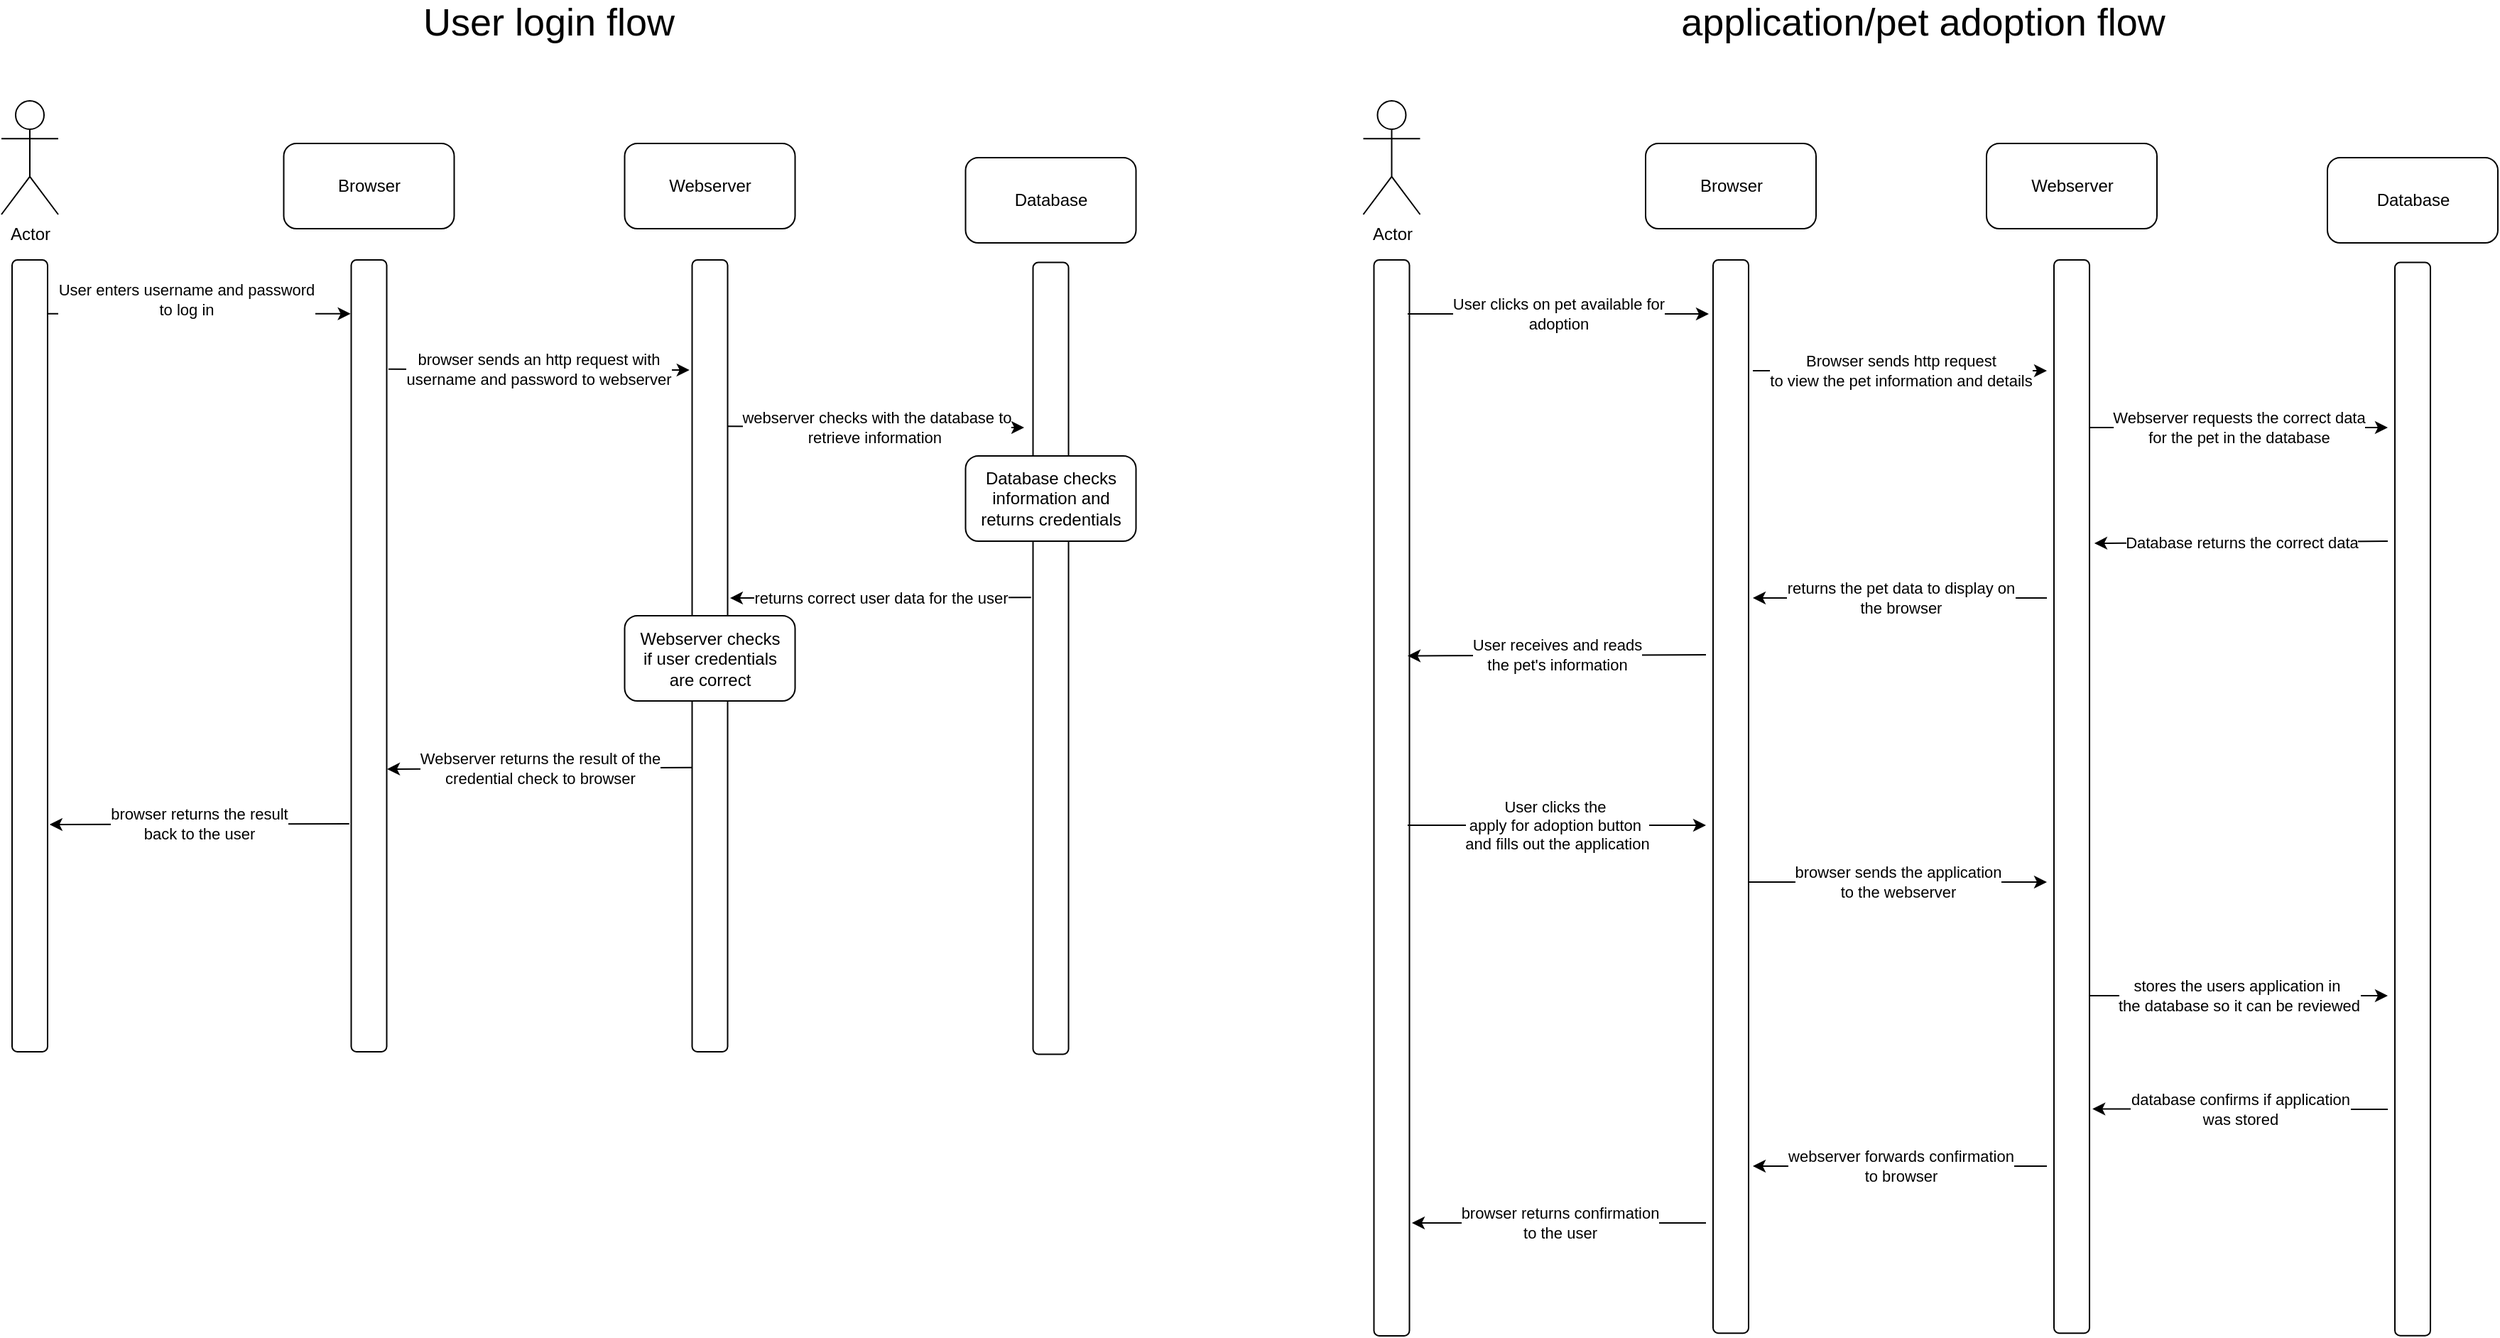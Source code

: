 <mxfile version="24.8.0">
  <diagram name="Page-1" id="l3J0M18WV1tFpXnMCoSJ">
    <mxGraphModel grid="1" page="1" gridSize="10" guides="1" tooltips="1" connect="1" arrows="1" fold="1" pageScale="1" pageWidth="850" pageHeight="1100" math="0" shadow="0">
      <root>
        <mxCell id="0" />
        <mxCell id="1" parent="0" />
        <mxCell id="ga5MY5pB4GoPFhYm-FL9-1" value="Actor" style="shape=umlActor;verticalLabelPosition=bottom;verticalAlign=top;html=1;outlineConnect=0;" vertex="1" parent="1">
          <mxGeometry x="160" y="170" width="40" height="80" as="geometry" />
        </mxCell>
        <mxCell id="ga5MY5pB4GoPFhYm-FL9-2" value="" style="rounded=1;whiteSpace=wrap;html=1;rotation=-90;" vertex="1" parent="1">
          <mxGeometry x="-98.75" y="548.25" width="557.5" height="25" as="geometry" />
        </mxCell>
        <mxCell id="ga5MY5pB4GoPFhYm-FL9-3" value="" style="rounded=1;whiteSpace=wrap;html=1;rotation=-90;" vertex="1" parent="1">
          <mxGeometry x="140" y="548.25" width="557.5" height="25" as="geometry" />
        </mxCell>
        <mxCell id="ga5MY5pB4GoPFhYm-FL9-4" value="" style="rounded=1;whiteSpace=wrap;html=1;rotation=-90;" vertex="1" parent="1">
          <mxGeometry x="380" y="548.25" width="557.5" height="25" as="geometry" />
        </mxCell>
        <mxCell id="ga5MY5pB4GoPFhYm-FL9-5" value="Browser" style="rounded=1;whiteSpace=wrap;html=1;" vertex="1" parent="1">
          <mxGeometry x="358.75" y="200" width="120" height="60" as="geometry" />
        </mxCell>
        <mxCell id="ga5MY5pB4GoPFhYm-FL9-6" value="Webserver" style="rounded=1;whiteSpace=wrap;html=1;" vertex="1" parent="1">
          <mxGeometry x="598.75" y="200" width="120" height="60" as="geometry" />
        </mxCell>
        <mxCell id="ga5MY5pB4GoPFhYm-FL9-7" value="Database" style="rounded=1;whiteSpace=wrap;html=1;" vertex="1" parent="1">
          <mxGeometry x="838.75" y="210" width="120" height="60" as="geometry" />
        </mxCell>
        <mxCell id="ga5MY5pB4GoPFhYm-FL9-8" value="" style="rounded=1;whiteSpace=wrap;html=1;rotation=-90;" vertex="1" parent="1">
          <mxGeometry x="620" y="550" width="557.5" height="25" as="geometry" />
        </mxCell>
        <mxCell id="ga5MY5pB4GoPFhYm-FL9-9" value="User enters username and password&lt;div&gt;to log in&lt;/div&gt;" style="endArrow=classic;html=1;rounded=0;exitX=0.932;exitY=0.98;exitDx=0;exitDy=0;exitPerimeter=0;entryX=0.932;entryY=-0.018;entryDx=0;entryDy=0;entryPerimeter=0;" edge="1" parent="1" source="ga5MY5pB4GoPFhYm-FL9-2" target="ga5MY5pB4GoPFhYm-FL9-3">
          <mxGeometry x="-0.083" y="10" width="50" height="50" relative="1" as="geometry">
            <mxPoint x="210" y="320" as="sourcePoint" />
            <mxPoint x="300" y="320" as="targetPoint" />
            <mxPoint as="offset" />
          </mxGeometry>
        </mxCell>
        <mxCell id="ga5MY5pB4GoPFhYm-FL9-10" value="browser sends an http request with&lt;div&gt;username and password to webserver&lt;/div&gt;" style="endArrow=classic;html=1;rounded=0;exitX=0.862;exitY=1.049;exitDx=0;exitDy=0;exitPerimeter=0;entryX=0.861;entryY=-0.075;entryDx=0;entryDy=0;entryPerimeter=0;" edge="1" parent="1" source="ga5MY5pB4GoPFhYm-FL9-3" target="ga5MY5pB4GoPFhYm-FL9-4">
          <mxGeometry width="50" height="50" relative="1" as="geometry">
            <mxPoint x="478.75" y="390" as="sourcePoint" />
            <mxPoint x="528.75" y="340" as="targetPoint" />
          </mxGeometry>
        </mxCell>
        <mxCell id="ga5MY5pB4GoPFhYm-FL9-11" value="webserver checks with the database to&lt;div&gt;retrieve information&amp;nbsp;&lt;/div&gt;" style="endArrow=classic;html=1;rounded=0;exitX=0.79;exitY=0.992;exitDx=0;exitDy=0;exitPerimeter=0;" edge="1" parent="1" source="ga5MY5pB4GoPFhYm-FL9-4">
          <mxGeometry width="50" height="50" relative="1" as="geometry">
            <mxPoint x="680" y="400" as="sourcePoint" />
            <mxPoint x="880" y="400" as="targetPoint" />
          </mxGeometry>
        </mxCell>
        <mxCell id="ga5MY5pB4GoPFhYm-FL9-12" value="Database checks&lt;div&gt;information and returns credentials&lt;/div&gt;" style="rounded=1;whiteSpace=wrap;html=1;" vertex="1" parent="1">
          <mxGeometry x="838.75" y="420" width="120" height="60" as="geometry" />
        </mxCell>
        <mxCell id="ga5MY5pB4GoPFhYm-FL9-13" value="returns correct user data for the user" style="endArrow=classic;html=1;rounded=0;entryX=0.573;entryY=1.068;entryDx=0;entryDy=0;entryPerimeter=0;exitX=0.577;exitY=-0.056;exitDx=0;exitDy=0;exitPerimeter=0;" edge="1" parent="1" source="ga5MY5pB4GoPFhYm-FL9-8" target="ga5MY5pB4GoPFhYm-FL9-4">
          <mxGeometry width="50" height="50" relative="1" as="geometry">
            <mxPoint x="880" y="520" as="sourcePoint" />
            <mxPoint x="838.75" y="498.25" as="targetPoint" />
          </mxGeometry>
        </mxCell>
        <mxCell id="ga5MY5pB4GoPFhYm-FL9-15" value="Webserver checks&lt;div&gt;if user credentials are&amp;nbsp;&lt;span style=&quot;background-color: initial;&quot;&gt;correct&lt;/span&gt;&lt;/div&gt;" style="rounded=1;whiteSpace=wrap;html=1;" vertex="1" parent="1">
          <mxGeometry x="598.75" y="532.5" width="120" height="60" as="geometry" />
        </mxCell>
        <mxCell id="ga5MY5pB4GoPFhYm-FL9-16" value="Webserver returns the result of the&lt;div&gt;credential check to browser&lt;/div&gt;" style="endArrow=classic;html=1;rounded=0;entryX=0.357;entryY=1.011;entryDx=0;entryDy=0;entryPerimeter=0;exitX=0.359;exitY=0.001;exitDx=0;exitDy=0;exitPerimeter=0;" edge="1" parent="1" source="ga5MY5pB4GoPFhYm-FL9-4" target="ga5MY5pB4GoPFhYm-FL9-3">
          <mxGeometry width="50" height="50" relative="1" as="geometry">
            <mxPoint x="640" y="640" as="sourcePoint" />
            <mxPoint x="620" y="640" as="targetPoint" />
          </mxGeometry>
        </mxCell>
        <mxCell id="ga5MY5pB4GoPFhYm-FL9-17" value="browser returns the result&lt;div&gt;back to the user&lt;/div&gt;" style="endArrow=classic;html=1;rounded=0;exitX=0.288;exitY=-0.056;exitDx=0;exitDy=0;exitPerimeter=0;entryX=0.287;entryY=1.056;entryDx=0;entryDy=0;entryPerimeter=0;" edge="1" parent="1" source="ga5MY5pB4GoPFhYm-FL9-3" target="ga5MY5pB4GoPFhYm-FL9-2">
          <mxGeometry width="50" height="50" relative="1" as="geometry">
            <mxPoint x="308.75" y="710" as="sourcePoint" />
            <mxPoint x="358.75" y="660" as="targetPoint" />
          </mxGeometry>
        </mxCell>
        <mxCell id="ga5MY5pB4GoPFhYm-FL9-18" value="&lt;font style=&quot;font-size: 27px;&quot;&gt;User login flow&lt;/font&gt;" style="text;html=1;align=center;verticalAlign=middle;whiteSpace=wrap;rounded=0;" vertex="1" parent="1">
          <mxGeometry x="400" y="100" width="291.25" height="30" as="geometry" />
        </mxCell>
        <mxCell id="ga5MY5pB4GoPFhYm-FL9-20" value="Actor" style="shape=umlActor;verticalLabelPosition=bottom;verticalAlign=top;html=1;outlineConnect=0;" vertex="1" parent="1">
          <mxGeometry x="1118.75" y="170" width="40" height="80" as="geometry" />
        </mxCell>
        <mxCell id="ga5MY5pB4GoPFhYm-FL9-21" value="" style="rounded=1;whiteSpace=wrap;html=1;rotation=-90;" vertex="1" parent="1">
          <mxGeometry x="760" y="648.25" width="757.5" height="25" as="geometry" />
        </mxCell>
        <mxCell id="ga5MY5pB4GoPFhYm-FL9-22" value="" style="rounded=1;whiteSpace=wrap;html=1;rotation=-90;" vertex="1" parent="1">
          <mxGeometry x="999.69" y="647.32" width="755.63" height="25" as="geometry" />
        </mxCell>
        <mxCell id="ga5MY5pB4GoPFhYm-FL9-23" value="" style="rounded=1;whiteSpace=wrap;html=1;rotation=-90;" vertex="1" parent="1">
          <mxGeometry x="1239.69" y="647.32" width="755.63" height="25" as="geometry" />
        </mxCell>
        <mxCell id="ga5MY5pB4GoPFhYm-FL9-24" value="Browser" style="rounded=1;whiteSpace=wrap;html=1;" vertex="1" parent="1">
          <mxGeometry x="1317.5" y="200" width="120" height="60" as="geometry" />
        </mxCell>
        <mxCell id="ga5MY5pB4GoPFhYm-FL9-25" value="Webserver" style="rounded=1;whiteSpace=wrap;html=1;" vertex="1" parent="1">
          <mxGeometry x="1557.5" y="200" width="120" height="60" as="geometry" />
        </mxCell>
        <mxCell id="ga5MY5pB4GoPFhYm-FL9-26" value="Database" style="rounded=1;whiteSpace=wrap;html=1;" vertex="1" parent="1">
          <mxGeometry x="1797.5" y="210" width="120" height="60" as="geometry" />
        </mxCell>
        <mxCell id="ga5MY5pB4GoPFhYm-FL9-27" value="" style="rounded=1;whiteSpace=wrap;html=1;rotation=-90;" vertex="1" parent="1">
          <mxGeometry x="1479.69" y="649.07" width="755.63" height="25" as="geometry" />
        </mxCell>
        <mxCell id="8hKv1HFF3fMATi2Wgcc8-1" value="User clicks on pet available for&lt;div&gt;adoption&lt;/div&gt;" style="endArrow=classic;html=1;rounded=0;" edge="1" parent="1">
          <mxGeometry width="50" height="50" relative="1" as="geometry">
            <mxPoint x="1150" y="320" as="sourcePoint" />
            <mxPoint x="1362" y="320" as="targetPoint" />
          </mxGeometry>
        </mxCell>
        <mxCell id="8hKv1HFF3fMATi2Wgcc8-2" value="Browser sends http request&lt;div&gt;to view the pet information and details&lt;/div&gt;" style="endArrow=classic;html=1;rounded=0;" edge="1" parent="1">
          <mxGeometry width="50" height="50" relative="1" as="geometry">
            <mxPoint x="1393" y="360" as="sourcePoint" />
            <mxPoint x="1600" y="360" as="targetPoint" />
          </mxGeometry>
        </mxCell>
        <mxCell id="8hKv1HFF3fMATi2Wgcc8-3" value="Webserver requests the correct data&lt;div&gt;for the pet in the database&lt;/div&gt;" style="endArrow=classic;html=1;rounded=0;" edge="1" parent="1">
          <mxGeometry width="50" height="50" relative="1" as="geometry">
            <mxPoint x="1630" y="400" as="sourcePoint" />
            <mxPoint x="1840" y="400" as="targetPoint" />
          </mxGeometry>
        </mxCell>
        <mxCell id="8hKv1HFF3fMATi2Wgcc8-4" value="Database returns the correct data" style="endArrow=classic;html=1;rounded=0;entryX=0.736;entryY=1.138;entryDx=0;entryDy=0;entryPerimeter=0;" edge="1" parent="1" target="ga5MY5pB4GoPFhYm-FL9-23">
          <mxGeometry width="50" height="50" relative="1" as="geometry">
            <mxPoint x="1840" y="480" as="sourcePoint" />
            <mxPoint x="1640" y="480" as="targetPoint" />
          </mxGeometry>
        </mxCell>
        <mxCell id="8hKv1HFF3fMATi2Wgcc8-5" value="returns the pet data to display on&lt;div&gt;the browser&lt;/div&gt;" style="endArrow=classic;html=1;rounded=0;" edge="1" parent="1">
          <mxGeometry width="50" height="50" relative="1" as="geometry">
            <mxPoint x="1600" y="520" as="sourcePoint" />
            <mxPoint x="1393" y="520" as="targetPoint" />
          </mxGeometry>
        </mxCell>
        <mxCell id="8hKv1HFF3fMATi2Wgcc8-6" value="User receives and reads&lt;div&gt;the pet&#39;s information&lt;/div&gt;" style="endArrow=classic;html=1;rounded=0;entryX=0.632;entryY=0.95;entryDx=0;entryDy=0;entryPerimeter=0;" edge="1" parent="1" target="ga5MY5pB4GoPFhYm-FL9-21">
          <mxGeometry width="50" height="50" relative="1" as="geometry">
            <mxPoint x="1360" y="560" as="sourcePoint" />
            <mxPoint x="1160" y="560" as="targetPoint" />
          </mxGeometry>
        </mxCell>
        <mxCell id="8hKv1HFF3fMATi2Wgcc8-7" value="User clicks the&amp;nbsp;&lt;div&gt;apply for adoption button&amp;nbsp;&lt;/div&gt;&lt;div&gt;and fills out the application&lt;/div&gt;" style="endArrow=classic;html=1;rounded=0;" edge="1" parent="1">
          <mxGeometry x="-0.002" width="50" height="50" relative="1" as="geometry">
            <mxPoint x="1150" y="680" as="sourcePoint" />
            <mxPoint x="1360" y="680" as="targetPoint" />
            <mxPoint as="offset" />
          </mxGeometry>
        </mxCell>
        <mxCell id="8hKv1HFF3fMATi2Wgcc8-9" value="browser sends the application&lt;div&gt;to the webserver&lt;/div&gt;" style="endArrow=classic;html=1;rounded=0;" edge="1" parent="1">
          <mxGeometry width="50" height="50" relative="1" as="geometry">
            <mxPoint x="1390" y="720" as="sourcePoint" />
            <mxPoint x="1600" y="720" as="targetPoint" />
          </mxGeometry>
        </mxCell>
        <mxCell id="8hKv1HFF3fMATi2Wgcc8-10" value="stores the users application in&amp;nbsp;&lt;div&gt;the database so it can be reviewed&lt;/div&gt;" style="endArrow=classic;html=1;rounded=0;" edge="1" parent="1">
          <mxGeometry width="50" height="50" relative="1" as="geometry">
            <mxPoint x="1630" y="800" as="sourcePoint" />
            <mxPoint x="1840" y="800" as="targetPoint" />
          </mxGeometry>
        </mxCell>
        <mxCell id="8hKv1HFF3fMATi2Wgcc8-11" value="database confirms if application&lt;div&gt;was stored&lt;/div&gt;" style="endArrow=classic;html=1;rounded=0;entryX=0.209;entryY=1.083;entryDx=0;entryDy=0;entryPerimeter=0;" edge="1" parent="1" target="ga5MY5pB4GoPFhYm-FL9-23">
          <mxGeometry width="50" height="50" relative="1" as="geometry">
            <mxPoint x="1840" y="880" as="sourcePoint" />
            <mxPoint x="1640" y="919" as="targetPoint" />
          </mxGeometry>
        </mxCell>
        <mxCell id="8hKv1HFF3fMATi2Wgcc8-13" value="webserver forwards confirmation&lt;div&gt;to browser&lt;/div&gt;" style="endArrow=classic;html=1;rounded=0;" edge="1" parent="1">
          <mxGeometry width="50" height="50" relative="1" as="geometry">
            <mxPoint x="1600" y="920" as="sourcePoint" />
            <mxPoint x="1393" y="920" as="targetPoint" />
          </mxGeometry>
        </mxCell>
        <mxCell id="8hKv1HFF3fMATi2Wgcc8-14" value="browser returns confirmation&lt;div&gt;to the user&lt;/div&gt;" style="endArrow=classic;html=1;rounded=0;" edge="1" parent="1">
          <mxGeometry width="50" height="50" relative="1" as="geometry">
            <mxPoint x="1360" y="960" as="sourcePoint" />
            <mxPoint x="1153" y="960" as="targetPoint" />
          </mxGeometry>
        </mxCell>
        <mxCell id="8hKv1HFF3fMATi2Wgcc8-17" value="&lt;font style=&quot;font-size: 27px;&quot;&gt;application/pet adoption&amp;nbsp;&lt;/font&gt;&lt;span style=&quot;font-size: 27px; background-color: initial;&quot;&gt;flow&lt;/span&gt;" style="text;html=1;align=center;verticalAlign=middle;whiteSpace=wrap;rounded=0;" vertex="1" parent="1">
          <mxGeometry x="1317.5" y="100" width="390" height="30" as="geometry" />
        </mxCell>
      </root>
    </mxGraphModel>
  </diagram>
</mxfile>
